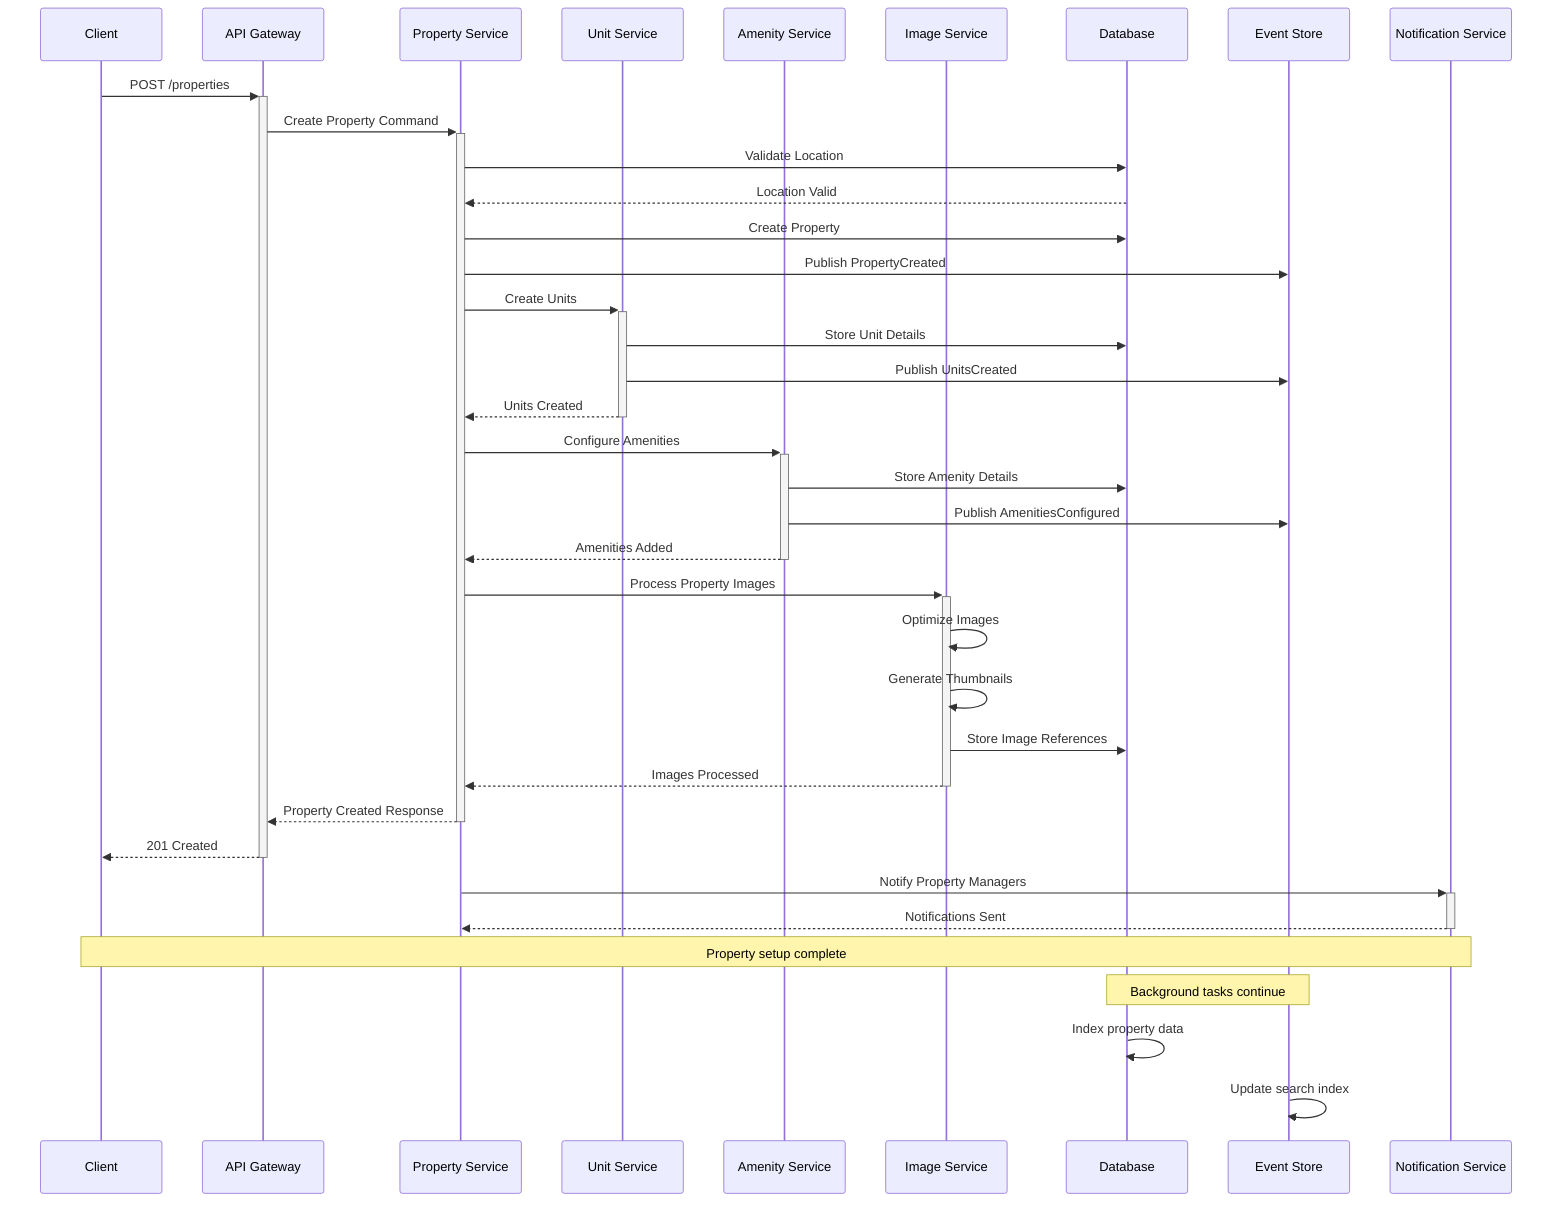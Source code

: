 sequenceDiagram
    participant C as Client
    participant AG as API Gateway
    participant PS as Property Service
    participant US as Unit Service
    participant AS as Amenity Service
    participant IS as Image Service
    participant DB as Database
    participant ES as Event Store
    participant NS as Notification Service

    %% Property Creation
    C->>+AG: POST /properties
    AG->>+PS: Create Property Command
    PS->>DB: Validate Location
    DB-->>PS: Location Valid
    PS->>DB: Create Property
    PS->>ES: Publish PropertyCreated

    %% Unit Management
    PS->>+US: Create Units
    US->>DB: Store Unit Details
    US->>ES: Publish UnitsCreated
    US-->>-PS: Units Created

    %% Amenity Setup
    PS->>+AS: Configure Amenities
    AS->>DB: Store Amenity Details
    AS->>ES: Publish AmenitiesConfigured
    AS-->>-PS: Amenities Added

    %% Image Processing
    PS->>+IS: Process Property Images
    IS->>IS: Optimize Images
    IS->>IS: Generate Thumbnails
    IS->>DB: Store Image References
    IS-->>-PS: Images Processed

    %% Completion
    PS-->>-AG: Property Created Response
    AG-->>-C: 201 Created

    %% Notifications
    PS->>+NS: Notify Property Managers
    NS-->>-PS: Notifications Sent

    Note over C,NS: Property setup complete

    %% Background Processing
    Note over DB,ES: Background tasks continue
    DB->>DB: Index property data
    ES->>ES: Update search index